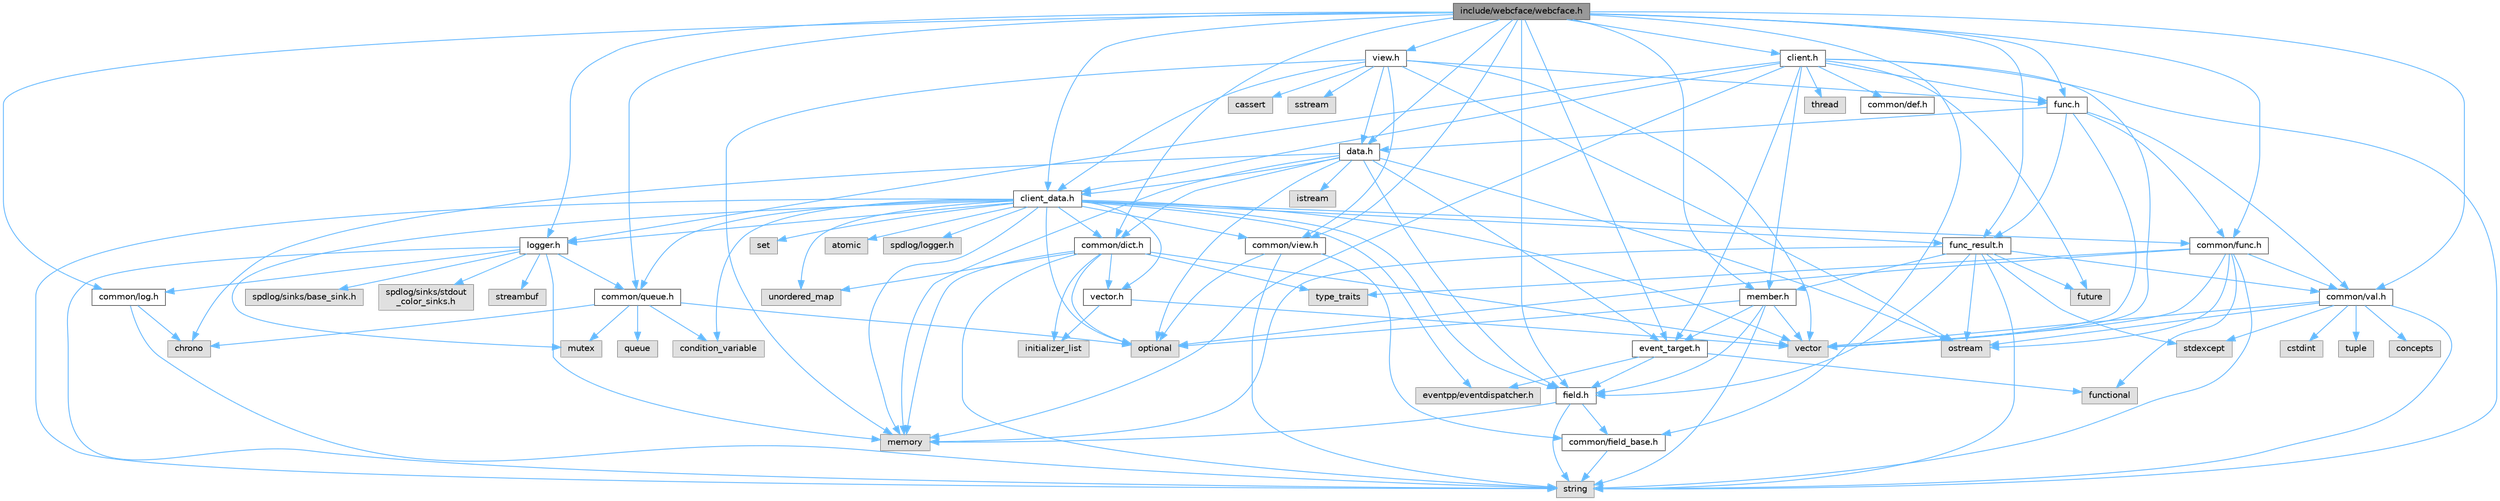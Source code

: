digraph "include/webcface/webcface.h"
{
 // LATEX_PDF_SIZE
  bgcolor="transparent";
  edge [fontname=Helvetica,fontsize=10,labelfontname=Helvetica,labelfontsize=10];
  node [fontname=Helvetica,fontsize=10,shape=box,height=0.2,width=0.4];
  Node1 [id="Node000001",label="include/webcface/webcface.h",height=0.2,width=0.4,color="gray40", fillcolor="grey60", style="filled", fontcolor="black",tooltip=" "];
  Node1 -> Node2 [id="edge1_Node000001_Node000002",color="steelblue1",style="solid",tooltip=" "];
  Node2 [id="Node000002",label="common/val.h",height=0.2,width=0.4,color="grey40", fillcolor="white", style="filled",URL="$val_8h.html",tooltip=" "];
  Node2 -> Node3 [id="edge2_Node000002_Node000003",color="steelblue1",style="solid",tooltip=" "];
  Node3 [id="Node000003",label="string",height=0.2,width=0.4,color="grey60", fillcolor="#E0E0E0", style="filled",tooltip=" "];
  Node2 -> Node4 [id="edge3_Node000002_Node000004",color="steelblue1",style="solid",tooltip=" "];
  Node4 [id="Node000004",label="vector",height=0.2,width=0.4,color="grey60", fillcolor="#E0E0E0", style="filled",tooltip=" "];
  Node2 -> Node5 [id="edge4_Node000002_Node000005",color="steelblue1",style="solid",tooltip=" "];
  Node5 [id="Node000005",label="tuple",height=0.2,width=0.4,color="grey60", fillcolor="#E0E0E0", style="filled",tooltip=" "];
  Node2 -> Node6 [id="edge5_Node000002_Node000006",color="steelblue1",style="solid",tooltip=" "];
  Node6 [id="Node000006",label="concepts",height=0.2,width=0.4,color="grey60", fillcolor="#E0E0E0", style="filled",tooltip=" "];
  Node2 -> Node7 [id="edge6_Node000002_Node000007",color="steelblue1",style="solid",tooltip=" "];
  Node7 [id="Node000007",label="stdexcept",height=0.2,width=0.4,color="grey60", fillcolor="#E0E0E0", style="filled",tooltip=" "];
  Node2 -> Node8 [id="edge7_Node000002_Node000008",color="steelblue1",style="solid",tooltip=" "];
  Node8 [id="Node000008",label="cstdint",height=0.2,width=0.4,color="grey60", fillcolor="#E0E0E0", style="filled",tooltip=" "];
  Node2 -> Node9 [id="edge8_Node000002_Node000009",color="steelblue1",style="solid",tooltip=" "];
  Node9 [id="Node000009",label="ostream",height=0.2,width=0.4,color="grey60", fillcolor="#E0E0E0", style="filled",tooltip=" "];
  Node1 -> Node10 [id="edge9_Node000001_Node000010",color="steelblue1",style="solid",tooltip=" "];
  Node10 [id="Node000010",label="common/func.h",height=0.2,width=0.4,color="grey40", fillcolor="white", style="filled",URL="$common_2func_8h.html",tooltip=" "];
  Node10 -> Node4 [id="edge10_Node000010_Node000004",color="steelblue1",style="solid",tooltip=" "];
  Node10 -> Node11 [id="edge11_Node000010_Node000011",color="steelblue1",style="solid",tooltip=" "];
  Node11 [id="Node000011",label="type_traits",height=0.2,width=0.4,color="grey60", fillcolor="#E0E0E0", style="filled",tooltip=" "];
  Node10 -> Node12 [id="edge12_Node000010_Node000012",color="steelblue1",style="solid",tooltip=" "];
  Node12 [id="Node000012",label="functional",height=0.2,width=0.4,color="grey60", fillcolor="#E0E0E0", style="filled",tooltip=" "];
  Node10 -> Node13 [id="edge13_Node000010_Node000013",color="steelblue1",style="solid",tooltip=" "];
  Node13 [id="Node000013",label="optional",height=0.2,width=0.4,color="grey60", fillcolor="#E0E0E0", style="filled",tooltip=" "];
  Node10 -> Node3 [id="edge14_Node000010_Node000003",color="steelblue1",style="solid",tooltip=" "];
  Node10 -> Node9 [id="edge15_Node000010_Node000009",color="steelblue1",style="solid",tooltip=" "];
  Node10 -> Node2 [id="edge16_Node000010_Node000002",color="steelblue1",style="solid",tooltip=" "];
  Node1 -> Node14 [id="edge17_Node000001_Node000014",color="steelblue1",style="solid",tooltip=" "];
  Node14 [id="Node000014",label="common/queue.h",height=0.2,width=0.4,color="grey40", fillcolor="white", style="filled",URL="$queue_8h.html",tooltip=" "];
  Node14 -> Node15 [id="edge18_Node000014_Node000015",color="steelblue1",style="solid",tooltip=" "];
  Node15 [id="Node000015",label="queue",height=0.2,width=0.4,color="grey60", fillcolor="#E0E0E0", style="filled",tooltip=" "];
  Node14 -> Node16 [id="edge19_Node000014_Node000016",color="steelblue1",style="solid",tooltip=" "];
  Node16 [id="Node000016",label="mutex",height=0.2,width=0.4,color="grey60", fillcolor="#E0E0E0", style="filled",tooltip=" "];
  Node14 -> Node17 [id="edge20_Node000014_Node000017",color="steelblue1",style="solid",tooltip=" "];
  Node17 [id="Node000017",label="condition_variable",height=0.2,width=0.4,color="grey60", fillcolor="#E0E0E0", style="filled",tooltip=" "];
  Node14 -> Node18 [id="edge21_Node000014_Node000018",color="steelblue1",style="solid",tooltip=" "];
  Node18 [id="Node000018",label="chrono",height=0.2,width=0.4,color="grey60", fillcolor="#E0E0E0", style="filled",tooltip=" "];
  Node14 -> Node13 [id="edge22_Node000014_Node000013",color="steelblue1",style="solid",tooltip=" "];
  Node1 -> Node19 [id="edge23_Node000001_Node000019",color="steelblue1",style="solid",tooltip=" "];
  Node19 [id="Node000019",label="common/field_base.h",height=0.2,width=0.4,color="grey40", fillcolor="white", style="filled",URL="$field__base_8h.html",tooltip=" "];
  Node19 -> Node3 [id="edge24_Node000019_Node000003",color="steelblue1",style="solid",tooltip=" "];
  Node1 -> Node20 [id="edge25_Node000001_Node000020",color="steelblue1",style="solid",tooltip=" "];
  Node20 [id="Node000020",label="common/log.h",height=0.2,width=0.4,color="grey40", fillcolor="white", style="filled",URL="$log_8h.html",tooltip=" "];
  Node20 -> Node3 [id="edge26_Node000020_Node000003",color="steelblue1",style="solid",tooltip=" "];
  Node20 -> Node18 [id="edge27_Node000020_Node000018",color="steelblue1",style="solid",tooltip=" "];
  Node1 -> Node21 [id="edge28_Node000001_Node000021",color="steelblue1",style="solid",tooltip=" "];
  Node21 [id="Node000021",label="common/view.h",height=0.2,width=0.4,color="grey40", fillcolor="white", style="filled",URL="$common_2view_8h.html",tooltip=" "];
  Node21 -> Node3 [id="edge29_Node000021_Node000003",color="steelblue1",style="solid",tooltip=" "];
  Node21 -> Node13 [id="edge30_Node000021_Node000013",color="steelblue1",style="solid",tooltip=" "];
  Node21 -> Node19 [id="edge31_Node000021_Node000019",color="steelblue1",style="solid",tooltip=" "];
  Node1 -> Node22 [id="edge32_Node000001_Node000022",color="steelblue1",style="solid",tooltip=" "];
  Node22 [id="Node000022",label="common/dict.h",height=0.2,width=0.4,color="grey40", fillcolor="white", style="filled",URL="$dict_8h.html",tooltip=" "];
  Node22 -> Node3 [id="edge33_Node000022_Node000003",color="steelblue1",style="solid",tooltip=" "];
  Node22 -> Node23 [id="edge34_Node000022_Node000023",color="steelblue1",style="solid",tooltip=" "];
  Node23 [id="Node000023",label="unordered_map",height=0.2,width=0.4,color="grey60", fillcolor="#E0E0E0", style="filled",tooltip=" "];
  Node22 -> Node24 [id="edge35_Node000022_Node000024",color="steelblue1",style="solid",tooltip=" "];
  Node24 [id="Node000024",label="initializer_list",height=0.2,width=0.4,color="grey60", fillcolor="#E0E0E0", style="filled",tooltip=" "];
  Node22 -> Node13 [id="edge36_Node000022_Node000013",color="steelblue1",style="solid",tooltip=" "];
  Node22 -> Node25 [id="edge37_Node000022_Node000025",color="steelblue1",style="solid",tooltip=" "];
  Node25 [id="Node000025",label="memory",height=0.2,width=0.4,color="grey60", fillcolor="#E0E0E0", style="filled",tooltip=" "];
  Node22 -> Node4 [id="edge38_Node000022_Node000004",color="steelblue1",style="solid",tooltip=" "];
  Node22 -> Node11 [id="edge39_Node000022_Node000011",color="steelblue1",style="solid",tooltip=" "];
  Node22 -> Node26 [id="edge40_Node000022_Node000026",color="steelblue1",style="solid",tooltip=" "];
  Node26 [id="Node000026",label="vector.h",height=0.2,width=0.4,color="grey40", fillcolor="white", style="filled",URL="$vector_8h.html",tooltip=" "];
  Node26 -> Node4 [id="edge41_Node000026_Node000004",color="steelblue1",style="solid",tooltip=" "];
  Node26 -> Node24 [id="edge42_Node000026_Node000024",color="steelblue1",style="solid",tooltip=" "];
  Node1 -> Node27 [id="edge43_Node000001_Node000027",color="steelblue1",style="solid",tooltip=" "];
  Node27 [id="Node000027",label="field.h",height=0.2,width=0.4,color="grey40", fillcolor="white", style="filled",URL="$field_8h.html",tooltip=" "];
  Node27 -> Node25 [id="edge44_Node000027_Node000025",color="steelblue1",style="solid",tooltip=" "];
  Node27 -> Node3 [id="edge45_Node000027_Node000003",color="steelblue1",style="solid",tooltip=" "];
  Node27 -> Node19 [id="edge46_Node000027_Node000019",color="steelblue1",style="solid",tooltip=" "];
  Node1 -> Node28 [id="edge47_Node000001_Node000028",color="steelblue1",style="solid",tooltip=" "];
  Node28 [id="Node000028",label="event_target.h",height=0.2,width=0.4,color="grey40", fillcolor="white", style="filled",URL="$event__target_8h.html",tooltip=" "];
  Node28 -> Node12 [id="edge48_Node000028_Node000012",color="steelblue1",style="solid",tooltip=" "];
  Node28 -> Node29 [id="edge49_Node000028_Node000029",color="steelblue1",style="solid",tooltip=" "];
  Node29 [id="Node000029",label="eventpp/eventdispatcher.h",height=0.2,width=0.4,color="grey60", fillcolor="#E0E0E0", style="filled",tooltip=" "];
  Node28 -> Node27 [id="edge50_Node000028_Node000027",color="steelblue1",style="solid",tooltip=" "];
  Node1 -> Node30 [id="edge51_Node000001_Node000030",color="steelblue1",style="solid",tooltip=" "];
  Node30 [id="Node000030",label="member.h",height=0.2,width=0.4,color="grey40", fillcolor="white", style="filled",URL="$member_8h.html",tooltip=" "];
  Node30 -> Node3 [id="edge52_Node000030_Node000003",color="steelblue1",style="solid",tooltip=" "];
  Node30 -> Node4 [id="edge53_Node000030_Node000004",color="steelblue1",style="solid",tooltip=" "];
  Node30 -> Node13 [id="edge54_Node000030_Node000013",color="steelblue1",style="solid",tooltip=" "];
  Node30 -> Node27 [id="edge55_Node000030_Node000027",color="steelblue1",style="solid",tooltip=" "];
  Node30 -> Node28 [id="edge56_Node000030_Node000028",color="steelblue1",style="solid",tooltip=" "];
  Node1 -> Node31 [id="edge57_Node000001_Node000031",color="steelblue1",style="solid",tooltip=" "];
  Node31 [id="Node000031",label="func_result.h",height=0.2,width=0.4,color="grey40", fillcolor="white", style="filled",URL="$func__result_8h.html",tooltip=" "];
  Node31 -> Node9 [id="edge58_Node000031_Node000009",color="steelblue1",style="solid",tooltip=" "];
  Node31 -> Node3 [id="edge59_Node000031_Node000003",color="steelblue1",style="solid",tooltip=" "];
  Node31 -> Node32 [id="edge60_Node000031_Node000032",color="steelblue1",style="solid",tooltip=" "];
  Node32 [id="Node000032",label="future",height=0.2,width=0.4,color="grey60", fillcolor="#E0E0E0", style="filled",tooltip=" "];
  Node31 -> Node25 [id="edge61_Node000031_Node000025",color="steelblue1",style="solid",tooltip=" "];
  Node31 -> Node7 [id="edge62_Node000031_Node000007",color="steelblue1",style="solid",tooltip=" "];
  Node31 -> Node27 [id="edge63_Node000031_Node000027",color="steelblue1",style="solid",tooltip=" "];
  Node31 -> Node2 [id="edge64_Node000031_Node000002",color="steelblue1",style="solid",tooltip=" "];
  Node31 -> Node30 [id="edge65_Node000031_Node000030",color="steelblue1",style="solid",tooltip=" "];
  Node1 -> Node33 [id="edge66_Node000001_Node000033",color="steelblue1",style="solid",tooltip=" "];
  Node33 [id="Node000033",label="logger.h",height=0.2,width=0.4,color="grey40", fillcolor="white", style="filled",URL="$logger_8h.html",tooltip=" "];
  Node33 -> Node34 [id="edge67_Node000033_Node000034",color="steelblue1",style="solid",tooltip=" "];
  Node34 [id="Node000034",label="streambuf",height=0.2,width=0.4,color="grey60", fillcolor="#E0E0E0", style="filled",tooltip=" "];
  Node33 -> Node25 [id="edge68_Node000033_Node000025",color="steelblue1",style="solid",tooltip=" "];
  Node33 -> Node3 [id="edge69_Node000033_Node000003",color="steelblue1",style="solid",tooltip=" "];
  Node33 -> Node35 [id="edge70_Node000033_Node000035",color="steelblue1",style="solid",tooltip=" "];
  Node35 [id="Node000035",label="spdlog/sinks/base_sink.h",height=0.2,width=0.4,color="grey60", fillcolor="#E0E0E0", style="filled",tooltip=" "];
  Node33 -> Node36 [id="edge71_Node000033_Node000036",color="steelblue1",style="solid",tooltip=" "];
  Node36 [id="Node000036",label="spdlog/sinks/stdout\l_color_sinks.h",height=0.2,width=0.4,color="grey60", fillcolor="#E0E0E0", style="filled",tooltip=" "];
  Node33 -> Node14 [id="edge72_Node000033_Node000014",color="steelblue1",style="solid",tooltip=" "];
  Node33 -> Node20 [id="edge73_Node000033_Node000020",color="steelblue1",style="solid",tooltip=" "];
  Node1 -> Node37 [id="edge74_Node000001_Node000037",color="steelblue1",style="solid",tooltip=" "];
  Node37 [id="Node000037",label="client_data.h",height=0.2,width=0.4,color="grey40", fillcolor="white", style="filled",URL="$client__data_8h.html",tooltip=" "];
  Node37 -> Node4 [id="edge75_Node000037_Node000004",color="steelblue1",style="solid",tooltip=" "];
  Node37 -> Node23 [id="edge76_Node000037_Node000023",color="steelblue1",style="solid",tooltip=" "];
  Node37 -> Node38 [id="edge77_Node000037_Node000038",color="steelblue1",style="solid",tooltip=" "];
  Node38 [id="Node000038",label="set",height=0.2,width=0.4,color="grey60", fillcolor="#E0E0E0", style="filled",tooltip=" "];
  Node37 -> Node16 [id="edge78_Node000037_Node000016",color="steelblue1",style="solid",tooltip=" "];
  Node37 -> Node25 [id="edge79_Node000037_Node000025",color="steelblue1",style="solid",tooltip=" "];
  Node37 -> Node17 [id="edge80_Node000037_Node000017",color="steelblue1",style="solid",tooltip=" "];
  Node37 -> Node13 [id="edge81_Node000037_Node000013",color="steelblue1",style="solid",tooltip=" "];
  Node37 -> Node3 [id="edge82_Node000037_Node000003",color="steelblue1",style="solid",tooltip=" "];
  Node37 -> Node39 [id="edge83_Node000037_Node000039",color="steelblue1",style="solid",tooltip=" "];
  Node39 [id="Node000039",label="atomic",height=0.2,width=0.4,color="grey60", fillcolor="#E0E0E0", style="filled",tooltip=" "];
  Node37 -> Node29 [id="edge84_Node000037_Node000029",color="steelblue1",style="solid",tooltip=" "];
  Node37 -> Node40 [id="edge85_Node000037_Node000040",color="steelblue1",style="solid",tooltip=" "];
  Node40 [id="Node000040",label="spdlog/logger.h",height=0.2,width=0.4,color="grey60", fillcolor="#E0E0E0", style="filled",tooltip=" "];
  Node37 -> Node31 [id="edge86_Node000037_Node000031",color="steelblue1",style="solid",tooltip=" "];
  Node37 -> Node10 [id="edge87_Node000037_Node000010",color="steelblue1",style="solid",tooltip=" "];
  Node37 -> Node14 [id="edge88_Node000037_Node000014",color="steelblue1",style="solid",tooltip=" "];
  Node37 -> Node21 [id="edge89_Node000037_Node000021",color="steelblue1",style="solid",tooltip=" "];
  Node37 -> Node22 [id="edge90_Node000037_Node000022",color="steelblue1",style="solid",tooltip=" "];
  Node37 -> Node26 [id="edge91_Node000037_Node000026",color="steelblue1",style="solid",tooltip=" "];
  Node37 -> Node27 [id="edge92_Node000037_Node000027",color="steelblue1",style="solid",tooltip=" "];
  Node37 -> Node33 [id="edge93_Node000037_Node000033",color="steelblue1",style="solid",tooltip=" "];
  Node1 -> Node41 [id="edge94_Node000001_Node000041",color="steelblue1",style="solid",tooltip=" "];
  Node41 [id="Node000041",label="data.h",height=0.2,width=0.4,color="grey40", fillcolor="white", style="filled",URL="$data_8h.html",tooltip=" "];
  Node41 -> Node42 [id="edge95_Node000041_Node000042",color="steelblue1",style="solid",tooltip=" "];
  Node42 [id="Node000042",label="istream",height=0.2,width=0.4,color="grey60", fillcolor="#E0E0E0", style="filled",tooltip=" "];
  Node41 -> Node9 [id="edge96_Node000041_Node000009",color="steelblue1",style="solid",tooltip=" "];
  Node41 -> Node13 [id="edge97_Node000041_Node000013",color="steelblue1",style="solid",tooltip=" "];
  Node41 -> Node18 [id="edge98_Node000041_Node000018",color="steelblue1",style="solid",tooltip=" "];
  Node41 -> Node25 [id="edge99_Node000041_Node000025",color="steelblue1",style="solid",tooltip=" "];
  Node41 -> Node22 [id="edge100_Node000041_Node000022",color="steelblue1",style="solid",tooltip=" "];
  Node41 -> Node27 [id="edge101_Node000041_Node000027",color="steelblue1",style="solid",tooltip=" "];
  Node41 -> Node37 [id="edge102_Node000041_Node000037",color="steelblue1",style="solid",tooltip=" "];
  Node41 -> Node28 [id="edge103_Node000041_Node000028",color="steelblue1",style="solid",tooltip=" "];
  Node1 -> Node43 [id="edge104_Node000001_Node000043",color="steelblue1",style="solid",tooltip=" "];
  Node43 [id="Node000043",label="func.h",height=0.2,width=0.4,color="grey40", fillcolor="white", style="filled",URL="$func_8h.html",tooltip=" "];
  Node43 -> Node4 [id="edge105_Node000043_Node000004",color="steelblue1",style="solid",tooltip=" "];
  Node43 -> Node41 [id="edge106_Node000043_Node000041",color="steelblue1",style="solid",tooltip=" "];
  Node43 -> Node10 [id="edge107_Node000043_Node000010",color="steelblue1",style="solid",tooltip=" "];
  Node43 -> Node2 [id="edge108_Node000043_Node000002",color="steelblue1",style="solid",tooltip=" "];
  Node43 -> Node31 [id="edge109_Node000043_Node000031",color="steelblue1",style="solid",tooltip=" "];
  Node1 -> Node44 [id="edge110_Node000001_Node000044",color="steelblue1",style="solid",tooltip=" "];
  Node44 [id="Node000044",label="view.h",height=0.2,width=0.4,color="grey40", fillcolor="white", style="filled",URL="$view_8h.html",tooltip=" "];
  Node44 -> Node4 [id="edge111_Node000044_Node000004",color="steelblue1",style="solid",tooltip=" "];
  Node44 -> Node45 [id="edge112_Node000044_Node000045",color="steelblue1",style="solid",tooltip=" "];
  Node45 [id="Node000045",label="sstream",height=0.2,width=0.4,color="grey60", fillcolor="#E0E0E0", style="filled",tooltip=" "];
  Node44 -> Node9 [id="edge113_Node000044_Node000009",color="steelblue1",style="solid",tooltip=" "];
  Node44 -> Node46 [id="edge114_Node000044_Node000046",color="steelblue1",style="solid",tooltip=" "];
  Node46 [id="Node000046",label="cassert",height=0.2,width=0.4,color="grey60", fillcolor="#E0E0E0", style="filled",tooltip=" "];
  Node44 -> Node25 [id="edge115_Node000044_Node000025",color="steelblue1",style="solid",tooltip=" "];
  Node44 -> Node21 [id="edge116_Node000044_Node000021",color="steelblue1",style="solid",tooltip=" "];
  Node44 -> Node41 [id="edge117_Node000044_Node000041",color="steelblue1",style="solid",tooltip=" "];
  Node44 -> Node37 [id="edge118_Node000044_Node000037",color="steelblue1",style="solid",tooltip=" "];
  Node44 -> Node43 [id="edge119_Node000044_Node000043",color="steelblue1",style="solid",tooltip=" "];
  Node1 -> Node47 [id="edge120_Node000001_Node000047",color="steelblue1",style="solid",tooltip=" "];
  Node47 [id="Node000047",label="client.h",height=0.2,width=0.4,color="grey40", fillcolor="white", style="filled",URL="$client_8h.html",tooltip=" "];
  Node47 -> Node3 [id="edge121_Node000047_Node000003",color="steelblue1",style="solid",tooltip=" "];
  Node47 -> Node25 [id="edge122_Node000047_Node000025",color="steelblue1",style="solid",tooltip=" "];
  Node47 -> Node32 [id="edge123_Node000047_Node000032",color="steelblue1",style="solid",tooltip=" "];
  Node47 -> Node4 [id="edge124_Node000047_Node000004",color="steelblue1",style="solid",tooltip=" "];
  Node47 -> Node48 [id="edge125_Node000047_Node000048",color="steelblue1",style="solid",tooltip=" "];
  Node48 [id="Node000048",label="thread",height=0.2,width=0.4,color="grey60", fillcolor="#E0E0E0", style="filled",tooltip=" "];
  Node47 -> Node37 [id="edge126_Node000047_Node000037",color="steelblue1",style="solid",tooltip=" "];
  Node47 -> Node30 [id="edge127_Node000047_Node000030",color="steelblue1",style="solid",tooltip=" "];
  Node47 -> Node28 [id="edge128_Node000047_Node000028",color="steelblue1",style="solid",tooltip=" "];
  Node47 -> Node43 [id="edge129_Node000047_Node000043",color="steelblue1",style="solid",tooltip=" "];
  Node47 -> Node33 [id="edge130_Node000047_Node000033",color="steelblue1",style="solid",tooltip=" "];
  Node47 -> Node49 [id="edge131_Node000047_Node000049",color="steelblue1",style="solid",tooltip=" "];
  Node49 [id="Node000049",label="common/def.h",height=0.2,width=0.4,color="grey40", fillcolor="white", style="filled",URL="$def_8h.html",tooltip=" "];
}
